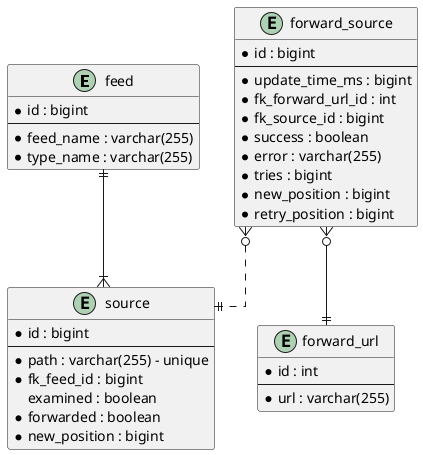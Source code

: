 @startuml

' avoid problems with angled crows feet
skinparam linetype ortho

entity feed {
  *id : bigint
  --
  *feed_name : varchar(255)
  *type_name : varchar(255)
}

entity source {
  *id : bigint
  --
  *path : varchar(255) - unique
  *fk_feed_id : bigint
  examined : boolean
  *forwarded : boolean
  *new_position : bigint
}

entity forward_url {
  *id : int
  --
  *url : varchar(255)
}

entity forward_source {
  *id : bigint
  --
  *update_time_ms : bigint
  *fk_forward_url_id : int
  *fk_source_id : bigint
  *success : boolean
  *error : varchar(255)
  *tries : bigint
  *new_position : bigint
  *retry_position : bigint
}

feed ||--|{ source

forward_source }o--|| forward_url
forward_source }o..|| source

@enduml